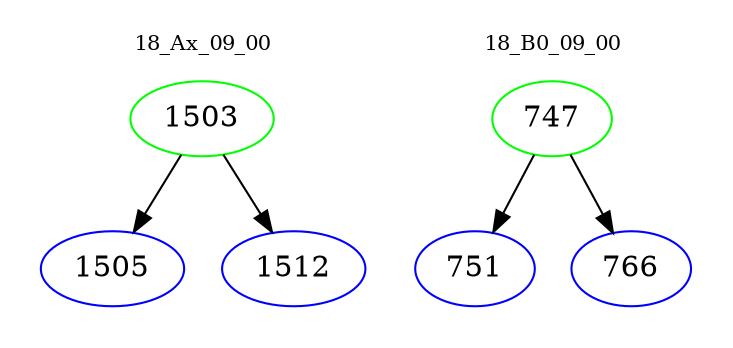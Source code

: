 digraph{
subgraph cluster_0 {
color = white
label = "18_Ax_09_00";
fontsize=10;
T0_1503 [label="1503", color="green"]
T0_1503 -> T0_1505 [color="black"]
T0_1505 [label="1505", color="blue"]
T0_1503 -> T0_1512 [color="black"]
T0_1512 [label="1512", color="blue"]
}
subgraph cluster_1 {
color = white
label = "18_B0_09_00";
fontsize=10;
T1_747 [label="747", color="green"]
T1_747 -> T1_751 [color="black"]
T1_751 [label="751", color="blue"]
T1_747 -> T1_766 [color="black"]
T1_766 [label="766", color="blue"]
}
}
